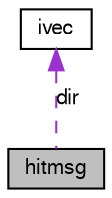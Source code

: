 digraph G
{
  edge [fontname="FreeSans",fontsize="10",labelfontname="FreeSans",labelfontsize="10"];
  node [fontname="FreeSans",fontsize="10",shape=record];
  Node1 [label="hitmsg",height=0.2,width=0.4,color="black", fillcolor="grey75", style="filled" fontcolor="black"];
  Node2 -> Node1 [dir=back,color="darkorchid3",fontsize="10",style="dashed",label="dir",fontname="FreeSans"];
  Node2 [label="ivec",height=0.2,width=0.4,color="black", fillcolor="white", style="filled",URL="$structivec.html"];
}
